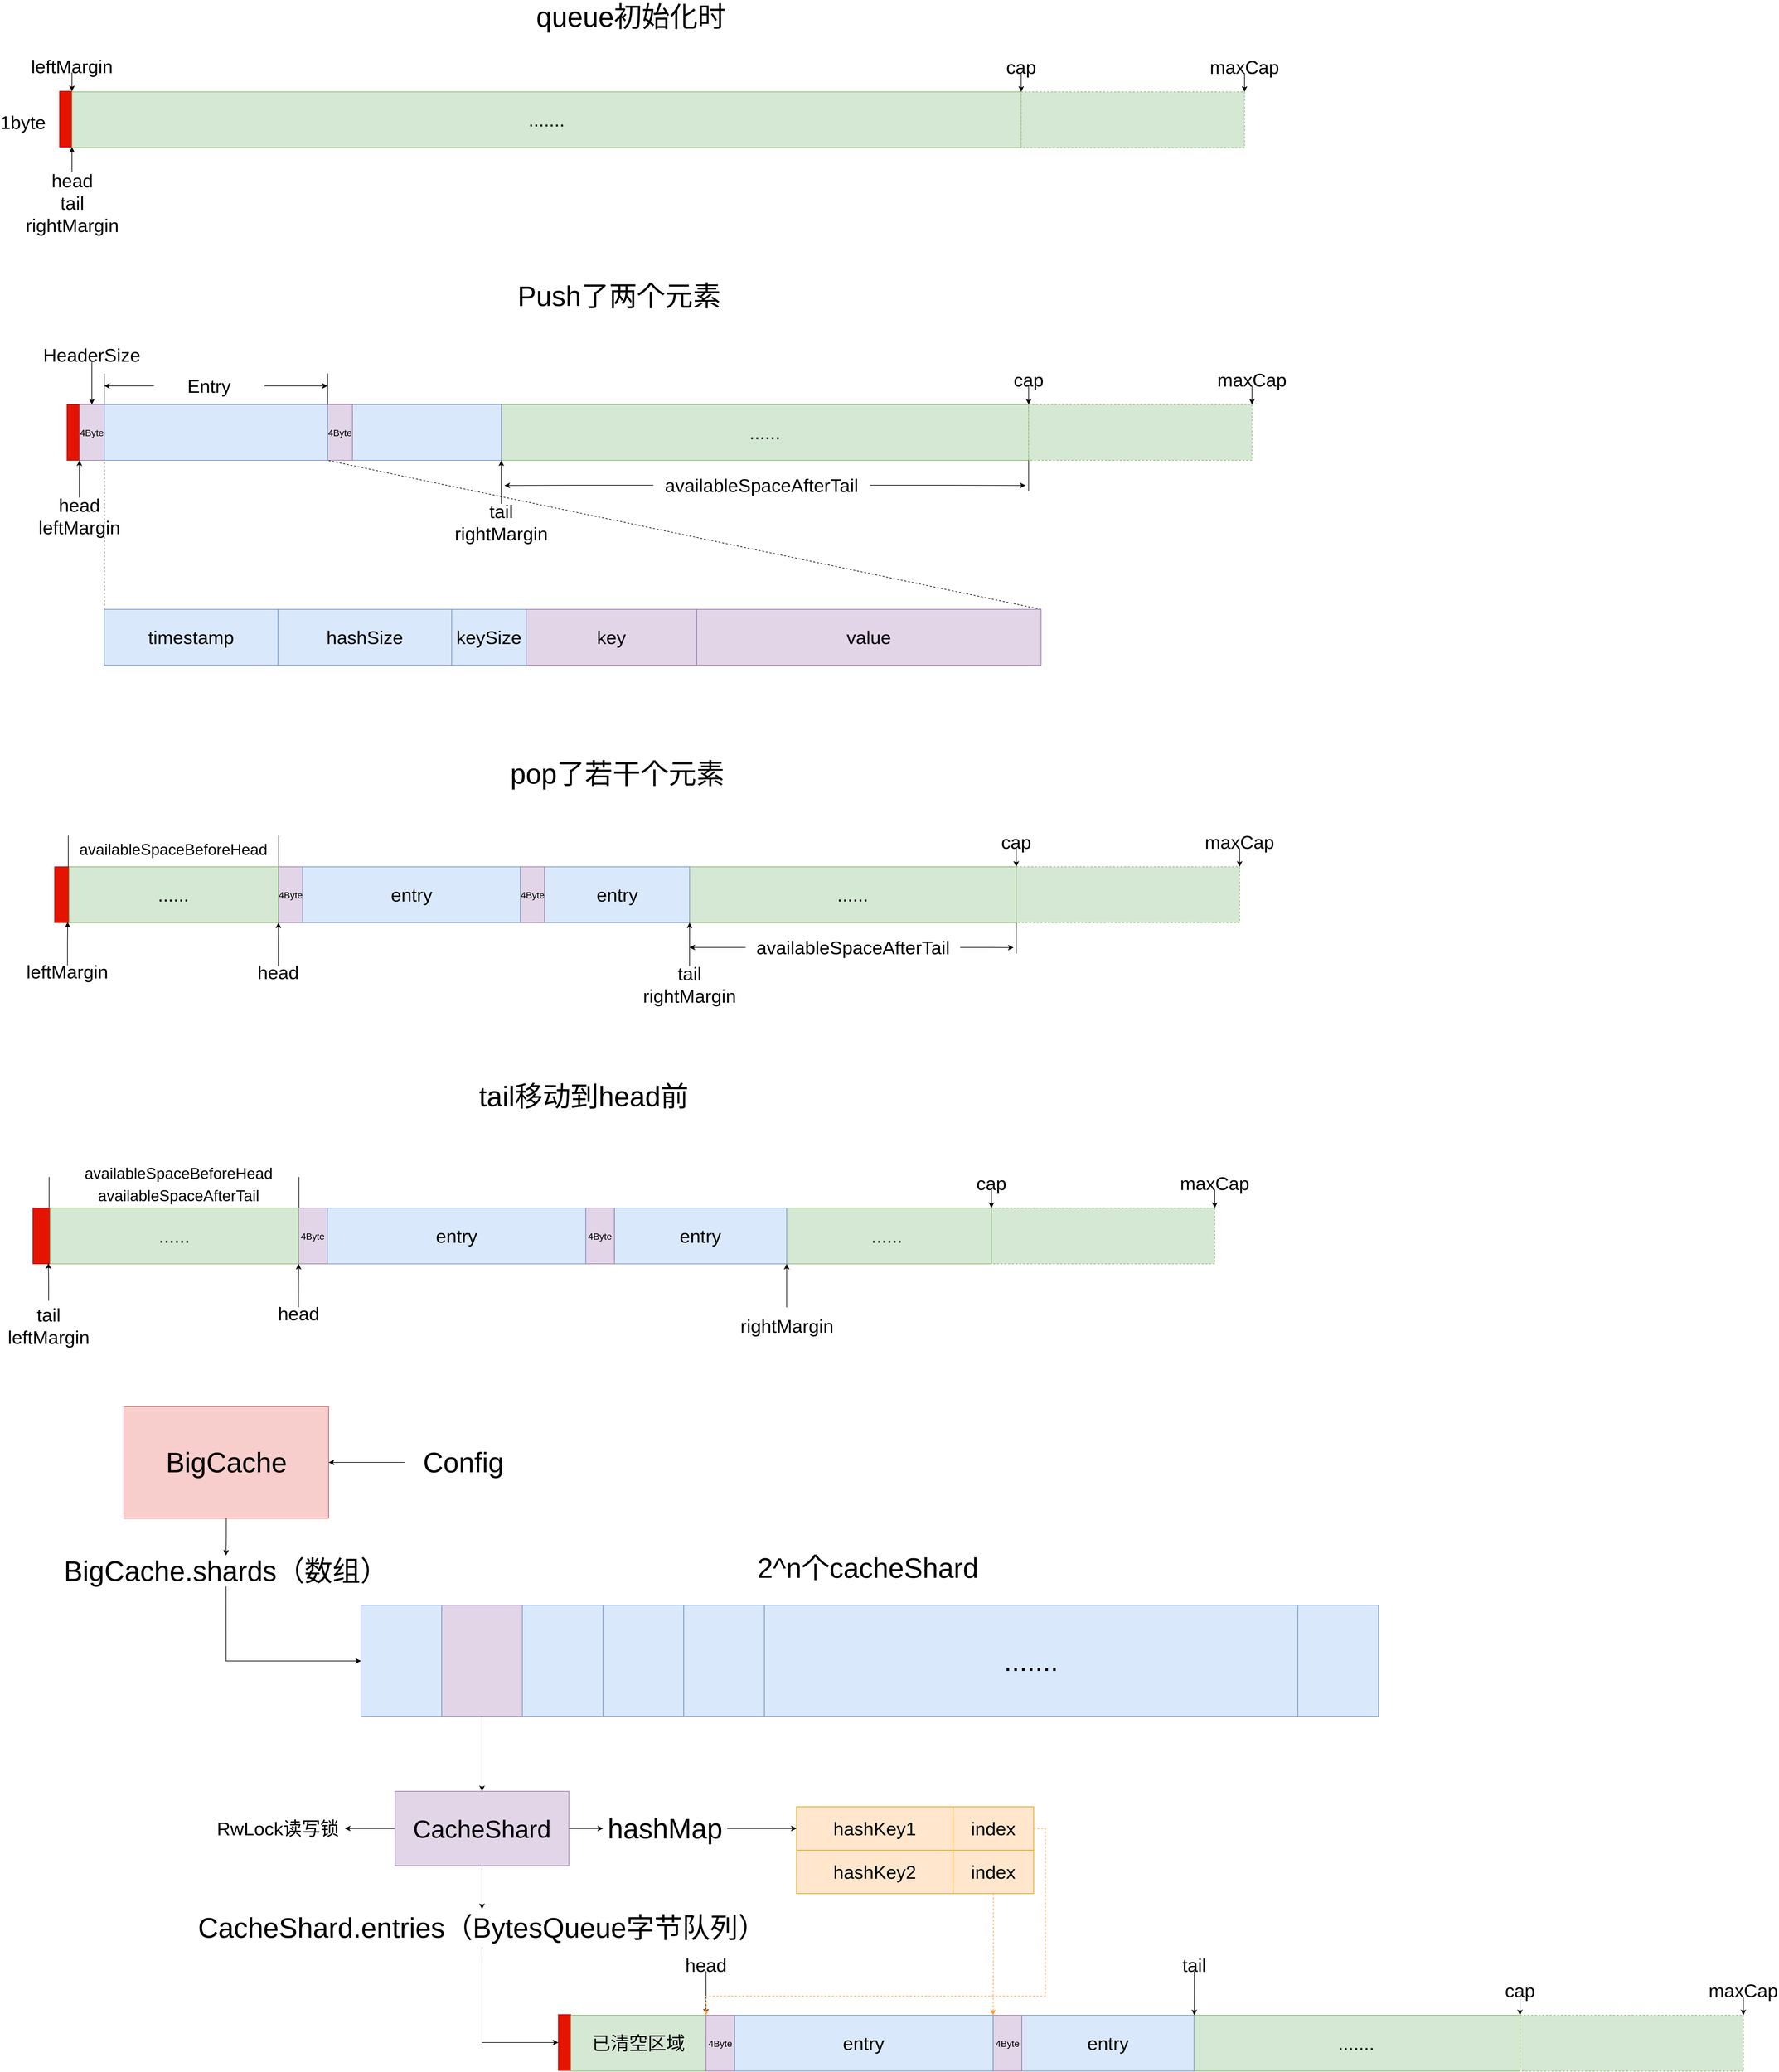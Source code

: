 <mxfile version="13.8.0" type="github">
  <diagram id="quahke69b41GjBQrwAtP" name="Page-1">
    <mxGraphModel dx="3530" dy="1846" grid="1" gridSize="10" guides="1" tooltips="1" connect="1" arrows="1" fold="1" page="1" pageScale="1" pageWidth="827" pageHeight="1169" math="0" shadow="0">
      <root>
        <mxCell id="0" />
        <mxCell id="1" parent="0" />
        <mxCell id="AzaPjYQSyTYs8AsfRoAB-20" value="" style="rounded=0;whiteSpace=wrap;html=1;fillColor=#e51400;strokeColor=#B20000;fontColor=#ffffff;" vertex="1" parent="1">
          <mxGeometry x="74" y="170" width="20" height="90" as="geometry" />
        </mxCell>
        <mxCell id="AzaPjYQSyTYs8AsfRoAB-23" value="......." style="rounded=0;whiteSpace=wrap;html=1;fillColor=#d5e8d4;strokeColor=#82b366;fontSize=30;" vertex="1" parent="1">
          <mxGeometry x="94" y="171" width="1530" height="90" as="geometry" />
        </mxCell>
        <mxCell id="AzaPjYQSyTYs8AsfRoAB-24" value="" style="rounded=0;whiteSpace=wrap;html=1;fillColor=#d5e8d4;strokeColor=#82b366;dashed=1;" vertex="1" parent="1">
          <mxGeometry x="1624" y="171" width="360" height="90" as="geometry" />
        </mxCell>
        <mxCell id="AzaPjYQSyTYs8AsfRoAB-27" style="edgeStyle=orthogonalEdgeStyle;rounded=0;orthogonalLoop=1;jettySize=auto;html=1;exitX=0.5;exitY=1;exitDx=0;exitDy=0;entryX=1;entryY=0;entryDx=0;entryDy=0;fontSize=20;" edge="1" parent="1" source="AzaPjYQSyTYs8AsfRoAB-26" target="AzaPjYQSyTYs8AsfRoAB-23">
          <mxGeometry relative="1" as="geometry" />
        </mxCell>
        <mxCell id="AzaPjYQSyTYs8AsfRoAB-26" value="cap" style="text;html=1;strokeColor=none;fillColor=none;align=center;verticalAlign=middle;whiteSpace=wrap;rounded=0;dashed=1;fontSize=30;" vertex="1" parent="1">
          <mxGeometry x="1604" y="121" width="40" height="20" as="geometry" />
        </mxCell>
        <mxCell id="AzaPjYQSyTYs8AsfRoAB-29" style="edgeStyle=orthogonalEdgeStyle;rounded=0;orthogonalLoop=1;jettySize=auto;html=1;exitX=0.5;exitY=0;exitDx=0;exitDy=0;entryX=1;entryY=1;entryDx=0;entryDy=0;fontSize=20;" edge="1" parent="1" source="AzaPjYQSyTYs8AsfRoAB-28" target="AzaPjYQSyTYs8AsfRoAB-20">
          <mxGeometry relative="1" as="geometry" />
        </mxCell>
        <mxCell id="AzaPjYQSyTYs8AsfRoAB-28" value="head&lt;br&gt;tail&lt;br&gt;rightMargin" style="text;html=1;strokeColor=none;fillColor=none;align=center;verticalAlign=middle;whiteSpace=wrap;rounded=0;dashed=1;fontSize=30;" vertex="1" parent="1">
          <mxGeometry x="15.75" y="300" width="156.5" height="100" as="geometry" />
        </mxCell>
        <mxCell id="AzaPjYQSyTYs8AsfRoAB-31" style="edgeStyle=orthogonalEdgeStyle;rounded=0;orthogonalLoop=1;jettySize=auto;html=1;exitX=0.5;exitY=1;exitDx=0;exitDy=0;entryX=1;entryY=0;entryDx=0;entryDy=0;fontSize=20;" edge="1" parent="1" source="AzaPjYQSyTYs8AsfRoAB-30" target="AzaPjYQSyTYs8AsfRoAB-24">
          <mxGeometry relative="1" as="geometry" />
        </mxCell>
        <mxCell id="AzaPjYQSyTYs8AsfRoAB-30" value="maxCap" style="text;html=1;strokeColor=none;fillColor=none;align=center;verticalAlign=middle;whiteSpace=wrap;rounded=0;dashed=1;fontSize=30;" vertex="1" parent="1">
          <mxGeometry x="1964" y="121" width="40" height="20" as="geometry" />
        </mxCell>
        <mxCell id="AzaPjYQSyTYs8AsfRoAB-32" value="1byte" style="text;html=1;strokeColor=none;fillColor=none;align=center;verticalAlign=middle;whiteSpace=wrap;rounded=0;dashed=1;fontSize=30;" vertex="1" parent="1">
          <mxGeometry x="-20" y="210" width="70" height="20" as="geometry" />
        </mxCell>
        <mxCell id="AzaPjYQSyTYs8AsfRoAB-33" value="" style="rounded=0;whiteSpace=wrap;html=1;fillColor=#e51400;strokeColor=#B20000;fontColor=#ffffff;" vertex="1" parent="1">
          <mxGeometry x="86.06" y="675" width="20" height="90" as="geometry" />
        </mxCell>
        <mxCell id="AzaPjYQSyTYs8AsfRoAB-34" value="......" style="rounded=0;whiteSpace=wrap;html=1;fillColor=#d5e8d4;strokeColor=#82b366;fontSize=30;" vertex="1" parent="1">
          <mxGeometry x="786.06" y="675" width="850" height="90" as="geometry" />
        </mxCell>
        <mxCell id="AzaPjYQSyTYs8AsfRoAB-35" value="" style="rounded=0;whiteSpace=wrap;html=1;fillColor=#d5e8d4;strokeColor=#82b366;dashed=1;" vertex="1" parent="1">
          <mxGeometry x="1636.06" y="675" width="360" height="90" as="geometry" />
        </mxCell>
        <mxCell id="AzaPjYQSyTYs8AsfRoAB-36" style="edgeStyle=orthogonalEdgeStyle;rounded=0;orthogonalLoop=1;jettySize=auto;html=1;exitX=0.5;exitY=1;exitDx=0;exitDy=0;entryX=1;entryY=0;entryDx=0;entryDy=0;fontSize=20;" edge="1" parent="1" source="AzaPjYQSyTYs8AsfRoAB-37" target="AzaPjYQSyTYs8AsfRoAB-34">
          <mxGeometry relative="1" as="geometry" />
        </mxCell>
        <mxCell id="AzaPjYQSyTYs8AsfRoAB-37" value="cap" style="text;html=1;strokeColor=none;fillColor=none;align=center;verticalAlign=middle;whiteSpace=wrap;rounded=0;dashed=1;fontSize=30;" vertex="1" parent="1">
          <mxGeometry x="1616.06" y="625" width="40" height="20" as="geometry" />
        </mxCell>
        <mxCell id="AzaPjYQSyTYs8AsfRoAB-40" style="edgeStyle=orthogonalEdgeStyle;rounded=0;orthogonalLoop=1;jettySize=auto;html=1;exitX=0.5;exitY=1;exitDx=0;exitDy=0;entryX=1;entryY=0;entryDx=0;entryDy=0;fontSize=20;" edge="1" parent="1" source="AzaPjYQSyTYs8AsfRoAB-41" target="AzaPjYQSyTYs8AsfRoAB-35">
          <mxGeometry relative="1" as="geometry" />
        </mxCell>
        <mxCell id="AzaPjYQSyTYs8AsfRoAB-41" value="maxCap" style="text;html=1;strokeColor=none;fillColor=none;align=center;verticalAlign=middle;whiteSpace=wrap;rounded=0;dashed=1;fontSize=30;" vertex="1" parent="1">
          <mxGeometry x="1976.06" y="625" width="40" height="20" as="geometry" />
        </mxCell>
        <mxCell id="AzaPjYQSyTYs8AsfRoAB-43" value="4Byte" style="rounded=0;whiteSpace=wrap;html=1;fillColor=#e1d5e7;strokeColor=#9673a6;fontSize=15;" vertex="1" parent="1">
          <mxGeometry x="106.06" y="675" width="40" height="90" as="geometry" />
        </mxCell>
        <mxCell id="AzaPjYQSyTYs8AsfRoAB-58" style="edgeStyle=orthogonalEdgeStyle;rounded=0;orthogonalLoop=1;jettySize=auto;html=1;exitX=0.5;exitY=1;exitDx=0;exitDy=0;fontSize=30;" edge="1" parent="1" source="AzaPjYQSyTYs8AsfRoAB-56" target="AzaPjYQSyTYs8AsfRoAB-43">
          <mxGeometry relative="1" as="geometry" />
        </mxCell>
        <mxCell id="AzaPjYQSyTYs8AsfRoAB-56" value="HeaderSize" style="text;html=1;strokeColor=none;fillColor=none;align=center;verticalAlign=middle;whiteSpace=wrap;rounded=0;dashed=1;fontSize=30;" vertex="1" parent="1">
          <mxGeometry x="31.06" y="585" width="190" height="20" as="geometry" />
        </mxCell>
        <mxCell id="AzaPjYQSyTYs8AsfRoAB-59" value="" style="rounded=0;whiteSpace=wrap;html=1;fillColor=#dae8fc;strokeColor=#6c8ebf;fontSize=30;" vertex="1" parent="1">
          <mxGeometry x="546.06" y="675" width="240" height="90" as="geometry" />
        </mxCell>
        <mxCell id="AzaPjYQSyTYs8AsfRoAB-60" value="4Byte" style="rounded=0;whiteSpace=wrap;html=1;fillColor=#e1d5e7;strokeColor=#9673a6;fontSize=15;" vertex="1" parent="1">
          <mxGeometry x="506.06" y="675" width="40" height="90" as="geometry" />
        </mxCell>
        <mxCell id="AzaPjYQSyTYs8AsfRoAB-68" value="" style="group" vertex="1" connectable="0" parent="1">
          <mxGeometry x="146.06" y="625" width="360" height="140" as="geometry" />
        </mxCell>
        <mxCell id="AzaPjYQSyTYs8AsfRoAB-2" value="" style="rounded=0;whiteSpace=wrap;html=1;fillColor=#dae8fc;strokeColor=#6c8ebf;fontSize=30;" vertex="1" parent="AzaPjYQSyTYs8AsfRoAB-68">
          <mxGeometry y="50" width="360" height="90" as="geometry" />
        </mxCell>
        <mxCell id="AzaPjYQSyTYs8AsfRoAB-54" style="edgeStyle=orthogonalEdgeStyle;rounded=0;orthogonalLoop=1;jettySize=auto;html=1;exitX=0;exitY=0.5;exitDx=0;exitDy=0;fontSize=30;" edge="1" parent="AzaPjYQSyTYs8AsfRoAB-68" source="AzaPjYQSyTYs8AsfRoAB-51">
          <mxGeometry relative="1" as="geometry">
            <mxPoint y="20" as="targetPoint" />
          </mxGeometry>
        </mxCell>
        <mxCell id="AzaPjYQSyTYs8AsfRoAB-55" style="edgeStyle=orthogonalEdgeStyle;rounded=0;orthogonalLoop=1;jettySize=auto;html=1;exitX=1;exitY=0.5;exitDx=0;exitDy=0;fontSize=30;" edge="1" parent="AzaPjYQSyTYs8AsfRoAB-68" source="AzaPjYQSyTYs8AsfRoAB-51">
          <mxGeometry relative="1" as="geometry">
            <mxPoint x="360" y="20" as="targetPoint" />
          </mxGeometry>
        </mxCell>
        <mxCell id="AzaPjYQSyTYs8AsfRoAB-51" value="Entry" style="text;html=1;strokeColor=none;fillColor=none;align=center;verticalAlign=middle;whiteSpace=wrap;rounded=0;dashed=1;fontSize=30;" vertex="1" parent="AzaPjYQSyTYs8AsfRoAB-68">
          <mxGeometry x="80" y="10" width="178.24" height="20" as="geometry" />
        </mxCell>
        <mxCell id="AzaPjYQSyTYs8AsfRoAB-52" value="" style="endArrow=none;html=1;fontSize=30;exitX=1;exitY=0;exitDx=0;exitDy=0;" edge="1" parent="AzaPjYQSyTYs8AsfRoAB-68" source="AzaPjYQSyTYs8AsfRoAB-43">
          <mxGeometry width="50" height="50" relative="1" as="geometry">
            <mxPoint x="-10.588" y="50" as="sourcePoint" />
            <mxPoint as="targetPoint" />
          </mxGeometry>
        </mxCell>
        <mxCell id="AzaPjYQSyTYs8AsfRoAB-53" value="" style="endArrow=none;html=1;fontSize=30;exitX=1;exitY=0;exitDx=0;exitDy=0;" edge="1" parent="AzaPjYQSyTYs8AsfRoAB-68" source="AzaPjYQSyTYs8AsfRoAB-2">
          <mxGeometry width="50" height="50" relative="1" as="geometry">
            <mxPoint x="5.294" y="60" as="sourcePoint" />
            <mxPoint x="360" as="targetPoint" />
          </mxGeometry>
        </mxCell>
        <mxCell id="AzaPjYQSyTYs8AsfRoAB-70" style="edgeStyle=orthogonalEdgeStyle;rounded=0;orthogonalLoop=1;jettySize=auto;html=1;exitX=0.5;exitY=0;exitDx=0;exitDy=0;entryX=1;entryY=1;entryDx=0;entryDy=0;fontSize=30;" edge="1" parent="1" source="AzaPjYQSyTYs8AsfRoAB-69" target="AzaPjYQSyTYs8AsfRoAB-33">
          <mxGeometry relative="1" as="geometry" />
        </mxCell>
        <mxCell id="AzaPjYQSyTYs8AsfRoAB-69" value="head&lt;br&gt;leftMargin" style="text;html=1;strokeColor=none;fillColor=none;align=center;verticalAlign=middle;whiteSpace=wrap;rounded=0;dashed=1;fontSize=30;" vertex="1" parent="1">
          <mxGeometry x="57.06" y="825" width="97.5" height="60" as="geometry" />
        </mxCell>
        <mxCell id="AzaPjYQSyTYs8AsfRoAB-72" style="edgeStyle=orthogonalEdgeStyle;rounded=0;orthogonalLoop=1;jettySize=auto;html=1;exitX=0.5;exitY=0;exitDx=0;exitDy=0;entryX=1;entryY=1;entryDx=0;entryDy=0;fontSize=30;" edge="1" parent="1" source="AzaPjYQSyTYs8AsfRoAB-71" target="AzaPjYQSyTYs8AsfRoAB-59">
          <mxGeometry relative="1" as="geometry" />
        </mxCell>
        <mxCell id="AzaPjYQSyTYs8AsfRoAB-71" value="tail&lt;br&gt;rightMargin" style="text;html=1;strokeColor=none;fillColor=none;align=center;verticalAlign=middle;whiteSpace=wrap;rounded=0;dashed=1;fontSize=30;" vertex="1" parent="1">
          <mxGeometry x="694.06" y="835" width="184" height="60" as="geometry" />
        </mxCell>
        <mxCell id="AzaPjYQSyTYs8AsfRoAB-75" style="edgeStyle=orthogonalEdgeStyle;rounded=0;orthogonalLoop=1;jettySize=auto;html=1;exitX=0.5;exitY=1;exitDx=0;exitDy=0;entryX=1;entryY=0;entryDx=0;entryDy=0;fontSize=20;" edge="1" parent="1" source="AzaPjYQSyTYs8AsfRoAB-76">
          <mxGeometry relative="1" as="geometry">
            <mxPoint x="94" y="170.0" as="targetPoint" />
          </mxGeometry>
        </mxCell>
        <mxCell id="AzaPjYQSyTYs8AsfRoAB-76" value="leftMargin" style="text;html=1;strokeColor=none;fillColor=none;align=center;verticalAlign=middle;whiteSpace=wrap;rounded=0;dashed=1;fontSize=30;" vertex="1" parent="1">
          <mxGeometry x="74" y="120" width="40" height="20" as="geometry" />
        </mxCell>
        <mxCell id="AzaPjYQSyTYs8AsfRoAB-77" value="" style="endArrow=none;dashed=1;html=1;fontSize=30;entryX=0;entryY=1;entryDx=0;entryDy=0;exitX=0;exitY=0;exitDx=0;exitDy=0;" edge="1" parent="1" source="AzaPjYQSyTYs8AsfRoAB-45" target="AzaPjYQSyTYs8AsfRoAB-2">
          <mxGeometry width="50" height="50" relative="1" as="geometry">
            <mxPoint x="-178.94" y="1085" as="sourcePoint" />
            <mxPoint x="-128.94" y="1035" as="targetPoint" />
          </mxGeometry>
        </mxCell>
        <mxCell id="AzaPjYQSyTYs8AsfRoAB-78" value="" style="endArrow=none;dashed=1;html=1;fontSize=30;entryX=1;entryY=1;entryDx=0;entryDy=0;exitX=1;exitY=0;exitDx=0;exitDy=0;" edge="1" parent="1" source="AzaPjYQSyTYs8AsfRoAB-48" target="AzaPjYQSyTYs8AsfRoAB-2">
          <mxGeometry width="50" height="50" relative="1" as="geometry">
            <mxPoint x="-278.94" y="1045" as="sourcePoint" />
            <mxPoint x="-228.94" y="995" as="targetPoint" />
          </mxGeometry>
        </mxCell>
        <mxCell id="AzaPjYQSyTYs8AsfRoAB-79" value="" style="group" vertex="1" connectable="0" parent="1">
          <mxGeometry x="146.06" y="1005" width="1305" height="90" as="geometry" />
        </mxCell>
        <mxCell id="AzaPjYQSyTYs8AsfRoAB-47" value="key" style="rounded=0;whiteSpace=wrap;html=1;fillColor=#e1d5e7;strokeColor=#9673a6;fontSize=30;" vertex="1" parent="AzaPjYQSyTYs8AsfRoAB-79">
          <mxGeometry x="680" width="275" height="90" as="geometry" />
        </mxCell>
        <mxCell id="AzaPjYQSyTYs8AsfRoAB-48" value="&lt;font style=&quot;font-size: 30px&quot;&gt;value&lt;/font&gt;" style="rounded=0;whiteSpace=wrap;html=1;fillColor=#e1d5e7;strokeColor=#9673a6;fontSize=30;" vertex="1" parent="AzaPjYQSyTYs8AsfRoAB-79">
          <mxGeometry x="955" width="555" height="90" as="geometry" />
        </mxCell>
        <mxCell id="AzaPjYQSyTYs8AsfRoAB-81" value="" style="group" vertex="1" connectable="0" parent="AzaPjYQSyTYs8AsfRoAB-79">
          <mxGeometry width="680" height="90" as="geometry" />
        </mxCell>
        <mxCell id="AzaPjYQSyTYs8AsfRoAB-80" value="" style="group;fontSize=30;" vertex="1" connectable="0" parent="AzaPjYQSyTYs8AsfRoAB-81">
          <mxGeometry width="680" height="90" as="geometry" />
        </mxCell>
        <mxCell id="AzaPjYQSyTYs8AsfRoAB-45" value="timestamp" style="rounded=0;whiteSpace=wrap;html=1;fillColor=#dae8fc;strokeColor=#6c8ebf;fontSize=30;" vertex="1" parent="AzaPjYQSyTYs8AsfRoAB-80">
          <mxGeometry width="280" height="90" as="geometry" />
        </mxCell>
        <mxCell id="AzaPjYQSyTYs8AsfRoAB-46" value="keySize" style="rounded=0;whiteSpace=wrap;html=1;fillColor=#dae8fc;strokeColor=#6c8ebf;fontSize=30;" vertex="1" parent="AzaPjYQSyTYs8AsfRoAB-80">
          <mxGeometry x="560" width="120" height="90" as="geometry" />
        </mxCell>
        <mxCell id="AzaPjYQSyTYs8AsfRoAB-49" value="hashSize" style="rounded=0;whiteSpace=wrap;html=1;fillColor=#dae8fc;strokeColor=#6c8ebf;fontSize=30;" vertex="1" parent="AzaPjYQSyTYs8AsfRoAB-80">
          <mxGeometry x="280" width="280" height="90" as="geometry" />
        </mxCell>
        <mxCell id="AzaPjYQSyTYs8AsfRoAB-91" style="edgeStyle=orthogonalEdgeStyle;rounded=0;orthogonalLoop=1;jettySize=auto;html=1;exitX=0;exitY=0.5;exitDx=0;exitDy=0;fontSize=30;" edge="1" parent="1" source="AzaPjYQSyTYs8AsfRoAB-88">
          <mxGeometry relative="1" as="geometry">
            <mxPoint x="791.06" y="805.333" as="targetPoint" />
          </mxGeometry>
        </mxCell>
        <mxCell id="AzaPjYQSyTYs8AsfRoAB-92" style="edgeStyle=orthogonalEdgeStyle;rounded=0;orthogonalLoop=1;jettySize=auto;html=1;exitX=1;exitY=0.5;exitDx=0;exitDy=0;fontSize=30;" edge="1" parent="1" source="AzaPjYQSyTYs8AsfRoAB-88">
          <mxGeometry relative="1" as="geometry">
            <mxPoint x="1631.06" y="805.333" as="targetPoint" />
          </mxGeometry>
        </mxCell>
        <mxCell id="AzaPjYQSyTYs8AsfRoAB-88" value="availableSpaceAfterTail" style="text;html=1;strokeColor=none;fillColor=none;align=center;verticalAlign=middle;whiteSpace=wrap;rounded=0;dashed=1;fontSize=30;" vertex="1" parent="1">
          <mxGeometry x="1031.06" y="795" width="349.12" height="20" as="geometry" />
        </mxCell>
        <mxCell id="AzaPjYQSyTYs8AsfRoAB-89" value="" style="endArrow=none;html=1;fontSize=30;exitX=1;exitY=0;exitDx=0;exitDy=0;" edge="1" parent="1">
          <mxGeometry width="50" height="50" relative="1" as="geometry">
            <mxPoint x="786.06" y="820" as="sourcePoint" />
            <mxPoint x="786.06" y="770" as="targetPoint" />
          </mxGeometry>
        </mxCell>
        <mxCell id="AzaPjYQSyTYs8AsfRoAB-90" value="" style="endArrow=none;html=1;fontSize=30;exitX=1;exitY=0;exitDx=0;exitDy=0;" edge="1" parent="1">
          <mxGeometry width="50" height="50" relative="1" as="geometry">
            <mxPoint x="1636.06" y="815" as="sourcePoint" />
            <mxPoint x="1636.06" y="765" as="targetPoint" />
          </mxGeometry>
        </mxCell>
        <mxCell id="AzaPjYQSyTYs8AsfRoAB-93" value="" style="rounded=0;whiteSpace=wrap;html=1;fillColor=#e51400;strokeColor=#B20000;fontColor=#ffffff;" vertex="1" parent="1">
          <mxGeometry x="66.06" y="1420" width="23.25" height="90" as="geometry" />
        </mxCell>
        <mxCell id="AzaPjYQSyTYs8AsfRoAB-95" value="" style="rounded=0;whiteSpace=wrap;html=1;fillColor=#d5e8d4;strokeColor=#82b366;dashed=1;" vertex="1" parent="1">
          <mxGeometry x="1616.06" y="1420" width="360" height="90" as="geometry" />
        </mxCell>
        <mxCell id="AzaPjYQSyTYs8AsfRoAB-97" value="cap" style="text;html=1;strokeColor=none;fillColor=none;align=center;verticalAlign=middle;whiteSpace=wrap;rounded=0;dashed=1;fontSize=30;" vertex="1" parent="1">
          <mxGeometry x="1596.06" y="1370" width="40" height="20" as="geometry" />
        </mxCell>
        <mxCell id="AzaPjYQSyTYs8AsfRoAB-98" style="edgeStyle=orthogonalEdgeStyle;rounded=0;orthogonalLoop=1;jettySize=auto;html=1;exitX=0.5;exitY=1;exitDx=0;exitDy=0;entryX=1;entryY=0;entryDx=0;entryDy=0;fontSize=20;" edge="1" parent="1" source="AzaPjYQSyTYs8AsfRoAB-99" target="AzaPjYQSyTYs8AsfRoAB-95">
          <mxGeometry relative="1" as="geometry" />
        </mxCell>
        <mxCell id="AzaPjYQSyTYs8AsfRoAB-99" value="maxCap" style="text;html=1;strokeColor=none;fillColor=none;align=center;verticalAlign=middle;whiteSpace=wrap;rounded=0;dashed=1;fontSize=30;" vertex="1" parent="1">
          <mxGeometry x="1956.06" y="1370" width="40" height="20" as="geometry" />
        </mxCell>
        <mxCell id="AzaPjYQSyTYs8AsfRoAB-126" value="&lt;font style=&quot;font-size: 25px&quot;&gt;availableSpaceBeforeHead&lt;/font&gt;" style="text;html=1;strokeColor=none;fillColor=none;align=center;verticalAlign=middle;whiteSpace=wrap;rounded=0;dashed=1;fontSize=30;" vertex="1" parent="1">
          <mxGeometry x="83.4" y="1380" width="349.12" height="20" as="geometry" />
        </mxCell>
        <mxCell id="AzaPjYQSyTYs8AsfRoAB-127" value="" style="endArrow=none;html=1;fontSize=30;exitX=1;exitY=0;exitDx=0;exitDy=0;" edge="1" parent="1">
          <mxGeometry width="50" height="50" relative="1" as="geometry">
            <mxPoint x="88.06" y="1420" as="sourcePoint" />
            <mxPoint x="88.06" y="1370" as="targetPoint" />
          </mxGeometry>
        </mxCell>
        <mxCell id="AzaPjYQSyTYs8AsfRoAB-128" value="" style="endArrow=none;html=1;fontSize=30;exitX=1;exitY=0;exitDx=0;exitDy=0;" edge="1" parent="1">
          <mxGeometry width="50" height="50" relative="1" as="geometry">
            <mxPoint x="427.25" y="1420" as="sourcePoint" />
            <mxPoint x="427.25" y="1370" as="targetPoint" />
          </mxGeometry>
        </mxCell>
        <mxCell id="AzaPjYQSyTYs8AsfRoAB-94" value="......" style="rounded=0;whiteSpace=wrap;html=1;fillColor=#d5e8d4;strokeColor=#82b366;fontSize=30;" vertex="1" parent="1">
          <mxGeometry x="1089.303" y="1420" width="526.757" height="90" as="geometry" />
        </mxCell>
        <mxCell id="AzaPjYQSyTYs8AsfRoAB-96" style="edgeStyle=orthogonalEdgeStyle;rounded=0;orthogonalLoop=1;jettySize=auto;html=1;exitX=0.5;exitY=1;exitDx=0;exitDy=0;entryX=1;entryY=0;entryDx=0;entryDy=0;fontSize=20;" edge="1" parent="1" source="AzaPjYQSyTYs8AsfRoAB-97" target="AzaPjYQSyTYs8AsfRoAB-94">
          <mxGeometry x="309.31" y="1420" as="geometry" />
        </mxCell>
        <mxCell id="AzaPjYQSyTYs8AsfRoAB-115" value="tail&lt;br&gt;rightMargin" style="text;html=1;strokeColor=none;fillColor=none;align=center;verticalAlign=middle;whiteSpace=wrap;rounded=0;dashed=1;fontSize=30;" vertex="1" parent="1">
          <mxGeometry x="1010.941" y="1580" width="157.152" height="60" as="geometry" />
        </mxCell>
        <mxCell id="AzaPjYQSyTYs8AsfRoAB-116" style="edgeStyle=orthogonalEdgeStyle;rounded=0;orthogonalLoop=1;jettySize=auto;html=1;exitX=0;exitY=0.5;exitDx=0;exitDy=0;fontSize=30;" edge="1" parent="1" source="AzaPjYQSyTYs8AsfRoAB-118">
          <mxGeometry x="309.31" y="1420" as="geometry">
            <mxPoint x="1089.303" y="1550" as="targetPoint" />
          </mxGeometry>
        </mxCell>
        <mxCell id="AzaPjYQSyTYs8AsfRoAB-117" style="edgeStyle=orthogonalEdgeStyle;rounded=0;orthogonalLoop=1;jettySize=auto;html=1;exitX=1;exitY=0.5;exitDx=0;exitDy=0;fontSize=30;" edge="1" parent="1" source="AzaPjYQSyTYs8AsfRoAB-118">
          <mxGeometry x="309.31" y="1420" as="geometry">
            <mxPoint x="1611.79" y="1550.333" as="targetPoint" />
          </mxGeometry>
        </mxCell>
        <mxCell id="AzaPjYQSyTYs8AsfRoAB-118" value="availableSpaceAfterTail" style="text;html=1;strokeColor=none;fillColor=none;align=center;verticalAlign=middle;whiteSpace=wrap;rounded=0;dashed=1;fontSize=30;" vertex="1" parent="1">
          <mxGeometry x="1179.83" y="1540" width="345.71" height="20" as="geometry" />
        </mxCell>
        <mxCell id="AzaPjYQSyTYs8AsfRoAB-120" value="" style="endArrow=none;html=1;fontSize=30;exitX=1;exitY=0;exitDx=0;exitDy=0;" edge="1" parent="1">
          <mxGeometry x="309.31" y="1420" width="50" height="50" as="geometry">
            <mxPoint x="1616.06" y="1560" as="sourcePoint" />
            <mxPoint x="1616.06" y="1510" as="targetPoint" />
          </mxGeometry>
        </mxCell>
        <mxCell id="AzaPjYQSyTYs8AsfRoAB-100" value="4Byte" style="rounded=0;whiteSpace=wrap;html=1;fillColor=#e1d5e7;strokeColor=#9673a6;fontSize=15;" vertex="1" parent="1">
          <mxGeometry x="426.857" y="1420" width="38.98" height="90" as="geometry" />
        </mxCell>
        <mxCell id="AzaPjYQSyTYs8AsfRoAB-103" value="entry" style="rounded=0;whiteSpace=wrap;html=1;fillColor=#dae8fc;strokeColor=#6c8ebf;fontSize=30;" vertex="1" parent="1">
          <mxGeometry x="855.639" y="1420" width="233.881" height="90" as="geometry" />
        </mxCell>
        <mxCell id="AzaPjYQSyTYs8AsfRoAB-104" value="4Byte" style="rounded=0;whiteSpace=wrap;html=1;fillColor=#e1d5e7;strokeColor=#9673a6;fontSize=15;" vertex="1" parent="1">
          <mxGeometry x="816.659" y="1420" width="38.98" height="90" as="geometry" />
        </mxCell>
        <mxCell id="AzaPjYQSyTYs8AsfRoAB-121" style="edgeStyle=orthogonalEdgeStyle;rounded=0;orthogonalLoop=1;jettySize=auto;html=1;exitX=0.5;exitY=0;exitDx=0;exitDy=0;entryX=0;entryY=1;entryDx=0;entryDy=0;fontSize=30;" edge="1" parent="1" source="AzaPjYQSyTYs8AsfRoAB-113" target="AzaPjYQSyTYs8AsfRoAB-100">
          <mxGeometry x="199.31" y="1420" as="geometry" />
        </mxCell>
        <mxCell id="AzaPjYQSyTYs8AsfRoAB-113" value="head" style="text;html=1;strokeColor=none;fillColor=none;align=center;verticalAlign=middle;whiteSpace=wrap;rounded=0;dashed=1;fontSize=30;" vertex="1" parent="1">
          <mxGeometry x="379.106" y="1580" width="95.014" height="20" as="geometry" />
        </mxCell>
        <mxCell id="AzaPjYQSyTYs8AsfRoAB-114" style="edgeStyle=orthogonalEdgeStyle;rounded=0;orthogonalLoop=1;jettySize=auto;html=1;exitX=0.5;exitY=0;exitDx=0;exitDy=0;entryX=1;entryY=1;entryDx=0;entryDy=0;fontSize=30;" edge="1" parent="1" source="AzaPjYQSyTYs8AsfRoAB-115" target="AzaPjYQSyTYs8AsfRoAB-103">
          <mxGeometry x="199.31" y="1420" as="geometry" />
        </mxCell>
        <mxCell id="AzaPjYQSyTYs8AsfRoAB-119" value="" style="endArrow=none;html=1;fontSize=30;exitX=1;exitY=0;exitDx=0;exitDy=0;" edge="1" parent="1">
          <mxGeometry x="199.31" y="1420" width="57.05" height="50" as="geometry">
            <mxPoint x="1089.52" y="1565" as="sourcePoint" />
            <mxPoint x="1089.52" y="1515" as="targetPoint" />
          </mxGeometry>
        </mxCell>
        <mxCell id="AzaPjYQSyTYs8AsfRoAB-106" value="entry" style="rounded=0;whiteSpace=wrap;html=1;fillColor=#dae8fc;strokeColor=#6c8ebf;fontSize=30;" vertex="1" parent="1">
          <mxGeometry x="465.837" y="1420" width="350.822" height="90" as="geometry" />
        </mxCell>
        <mxCell id="AzaPjYQSyTYs8AsfRoAB-122" value="......" style="rounded=0;whiteSpace=wrap;html=1;fillColor=#d5e8d4;strokeColor=#82b366;fontSize=30;" vertex="1" parent="1">
          <mxGeometry x="89.31" y="1420" width="337.3" height="90" as="geometry" />
        </mxCell>
        <mxCell id="AzaPjYQSyTYs8AsfRoAB-133" style="edgeStyle=orthogonalEdgeStyle;rounded=0;orthogonalLoop=1;jettySize=auto;html=1;exitX=0.5;exitY=0;exitDx=0;exitDy=0;entryX=0;entryY=1;entryDx=0;entryDy=0;fontSize=30;" edge="1" parent="1" source="AzaPjYQSyTYs8AsfRoAB-134">
          <mxGeometry x="-140.5" y="1419" as="geometry">
            <mxPoint x="87.047" y="1509.0" as="targetPoint" />
          </mxGeometry>
        </mxCell>
        <mxCell id="AzaPjYQSyTYs8AsfRoAB-134" value="leftMargin" style="text;html=1;strokeColor=none;fillColor=none;align=center;verticalAlign=middle;whiteSpace=wrap;rounded=0;dashed=1;fontSize=30;" vertex="1" parent="1">
          <mxGeometry x="39.296" y="1579" width="95.014" height="20" as="geometry" />
        </mxCell>
        <mxCell id="AzaPjYQSyTYs8AsfRoAB-136" value="" style="rounded=0;whiteSpace=wrap;html=1;fillColor=#d5e8d4;strokeColor=#82b366;dashed=1;" vertex="1" parent="1">
          <mxGeometry x="1576.05" y="1970" width="360" height="90" as="geometry" />
        </mxCell>
        <mxCell id="AzaPjYQSyTYs8AsfRoAB-137" value="cap" style="text;html=1;strokeColor=none;fillColor=none;align=center;verticalAlign=middle;whiteSpace=wrap;rounded=0;dashed=1;fontSize=30;" vertex="1" parent="1">
          <mxGeometry x="1556.05" y="1920" width="40" height="20" as="geometry" />
        </mxCell>
        <mxCell id="AzaPjYQSyTYs8AsfRoAB-138" style="edgeStyle=orthogonalEdgeStyle;rounded=0;orthogonalLoop=1;jettySize=auto;html=1;exitX=0.5;exitY=1;exitDx=0;exitDy=0;entryX=1;entryY=0;entryDx=0;entryDy=0;fontSize=20;" edge="1" parent="1" source="AzaPjYQSyTYs8AsfRoAB-139" target="AzaPjYQSyTYs8AsfRoAB-136">
          <mxGeometry relative="1" as="geometry" />
        </mxCell>
        <mxCell id="AzaPjYQSyTYs8AsfRoAB-139" value="maxCap" style="text;html=1;strokeColor=none;fillColor=none;align=center;verticalAlign=middle;whiteSpace=wrap;rounded=0;dashed=1;fontSize=30;" vertex="1" parent="1">
          <mxGeometry x="1916.05" y="1920" width="40" height="20" as="geometry" />
        </mxCell>
        <mxCell id="AzaPjYQSyTYs8AsfRoAB-143" value="......" style="rounded=0;whiteSpace=wrap;html=1;fillColor=#d5e8d4;strokeColor=#82b366;fontSize=30;" vertex="1" parent="1">
          <mxGeometry x="1239.29" y="1970" width="336.76" height="90" as="geometry" />
        </mxCell>
        <mxCell id="AzaPjYQSyTYs8AsfRoAB-144" style="edgeStyle=orthogonalEdgeStyle;rounded=0;orthogonalLoop=1;jettySize=auto;html=1;exitX=0.5;exitY=1;exitDx=0;exitDy=0;entryX=1;entryY=0;entryDx=0;entryDy=0;fontSize=20;" edge="1" parent="1" source="AzaPjYQSyTYs8AsfRoAB-137" target="AzaPjYQSyTYs8AsfRoAB-143">
          <mxGeometry x="269.3" y="1970" as="geometry" />
        </mxCell>
        <mxCell id="AzaPjYQSyTYs8AsfRoAB-140" value="&lt;font style=&quot;font-size: 25px&quot;&gt;availableSpaceBeforeHead&lt;br&gt;&lt;span&gt;availableSpaceAfterTail&lt;/span&gt;&lt;br&gt;&lt;/font&gt;" style="text;html=1;strokeColor=none;fillColor=none;align=center;verticalAlign=middle;whiteSpace=wrap;rounded=0;dashed=1;fontSize=30;" vertex="1" parent="1">
          <mxGeometry x="58.66" y="1890" width="414.44" height="80" as="geometry" />
        </mxCell>
        <mxCell id="AzaPjYQSyTYs8AsfRoAB-135" value="" style="rounded=0;whiteSpace=wrap;html=1;fillColor=#e51400;strokeColor=#B20000;fontColor=#ffffff;" vertex="1" parent="1">
          <mxGeometry x="31.062" y="1970" width="27.6" height="90" as="geometry" />
        </mxCell>
        <mxCell id="AzaPjYQSyTYs8AsfRoAB-141" value="" style="endArrow=none;html=1;fontSize=30;exitX=1;exitY=0;exitDx=0;exitDy=0;" edge="1" parent="1">
          <mxGeometry x="-0.71" y="1920" width="50" height="50" as="geometry">
            <mxPoint x="57.178" y="1970" as="sourcePoint" />
            <mxPoint x="57.178" y="1920" as="targetPoint" />
          </mxGeometry>
        </mxCell>
        <mxCell id="AzaPjYQSyTYs8AsfRoAB-142" value="" style="endArrow=none;html=1;fontSize=30;exitX=1;exitY=0;exitDx=0;exitDy=0;" edge="1" parent="1">
          <mxGeometry x="-0.71" y="1920" width="50" height="50" as="geometry">
            <mxPoint x="459.832" y="1970" as="sourcePoint" />
            <mxPoint x="459.832" y="1920" as="targetPoint" />
          </mxGeometry>
        </mxCell>
        <mxCell id="AzaPjYQSyTYs8AsfRoAB-145" value="rightMargin" style="text;html=1;strokeColor=none;fillColor=none;align=center;verticalAlign=middle;whiteSpace=wrap;rounded=0;dashed=1;fontSize=30;" vertex="1" parent="1">
          <mxGeometry x="1152.734" y="2130" width="186.556" height="60" as="geometry" />
        </mxCell>
        <mxCell id="AzaPjYQSyTYs8AsfRoAB-150" value="4Byte" style="rounded=0;whiteSpace=wrap;html=1;fillColor=#e1d5e7;strokeColor=#9673a6;fontSize=15;" vertex="1" parent="1">
          <mxGeometry x="459.365" y="1970" width="46.274" height="90" as="geometry" />
        </mxCell>
        <mxCell id="AzaPjYQSyTYs8AsfRoAB-151" value="entry" style="rounded=0;whiteSpace=wrap;html=1;fillColor=#dae8fc;strokeColor=#6c8ebf;fontSize=30;" vertex="1" parent="1">
          <mxGeometry x="968.375" y="1970" width="277.641" height="90" as="geometry" />
        </mxCell>
        <mxCell id="AzaPjYQSyTYs8AsfRoAB-152" value="4Byte" style="rounded=0;whiteSpace=wrap;html=1;fillColor=#e1d5e7;strokeColor=#9673a6;fontSize=15;" vertex="1" parent="1">
          <mxGeometry x="922.101" y="1970" width="46.274" height="90" as="geometry" />
        </mxCell>
        <mxCell id="AzaPjYQSyTYs8AsfRoAB-153" style="edgeStyle=orthogonalEdgeStyle;rounded=0;orthogonalLoop=1;jettySize=auto;html=1;exitX=0.5;exitY=0;exitDx=0;exitDy=0;entryX=0;entryY=1;entryDx=0;entryDy=0;fontSize=30;" edge="1" parent="1" source="AzaPjYQSyTYs8AsfRoAB-154" target="AzaPjYQSyTYs8AsfRoAB-150">
          <mxGeometry x="189.243" y="1970" as="geometry" />
        </mxCell>
        <mxCell id="AzaPjYQSyTYs8AsfRoAB-154" value="head" style="text;html=1;strokeColor=none;fillColor=none;align=center;verticalAlign=middle;whiteSpace=wrap;rounded=0;dashed=1;fontSize=30;" vertex="1" parent="1">
          <mxGeometry x="402.68" y="2130" width="112.792" height="20" as="geometry" />
        </mxCell>
        <mxCell id="AzaPjYQSyTYs8AsfRoAB-155" style="edgeStyle=orthogonalEdgeStyle;rounded=0;orthogonalLoop=1;jettySize=auto;html=1;exitX=0.5;exitY=0;exitDx=0;exitDy=0;entryX=1;entryY=1;entryDx=0;entryDy=0;fontSize=30;" edge="1" parent="1" source="AzaPjYQSyTYs8AsfRoAB-145" target="AzaPjYQSyTYs8AsfRoAB-151">
          <mxGeometry x="189.243" y="1970" as="geometry" />
        </mxCell>
        <mxCell id="AzaPjYQSyTYs8AsfRoAB-156" value="" style="endArrow=none;html=1;fontSize=30;exitX=1;exitY=0;exitDx=0;exitDy=0;" edge="1" parent="1">
          <mxGeometry x="189.243" y="1970" width="67.724" height="50" as="geometry">
            <mxPoint x="1246.016" y="2115" as="sourcePoint" />
            <mxPoint x="1246.016" y="2065" as="targetPoint" />
          </mxGeometry>
        </mxCell>
        <mxCell id="AzaPjYQSyTYs8AsfRoAB-157" value="entry" style="rounded=0;whiteSpace=wrap;html=1;fillColor=#dae8fc;strokeColor=#6c8ebf;fontSize=30;" vertex="1" parent="1">
          <mxGeometry x="505.639" y="1970" width="416.462" height="90" as="geometry" />
        </mxCell>
        <mxCell id="AzaPjYQSyTYs8AsfRoAB-158" value="......" style="rounded=0;whiteSpace=wrap;html=1;fillColor=#d5e8d4;strokeColor=#82b366;fontSize=30;" vertex="1" parent="1">
          <mxGeometry x="58.662" y="1970" width="400.411" height="90" as="geometry" />
        </mxCell>
        <mxCell id="AzaPjYQSyTYs8AsfRoAB-159" style="edgeStyle=orthogonalEdgeStyle;rounded=0;orthogonalLoop=1;jettySize=auto;html=1;exitX=0.5;exitY=0;exitDx=0;exitDy=0;entryX=0;entryY=1;entryDx=0;entryDy=0;fontSize=30;" edge="1" parent="1" source="AzaPjYQSyTYs8AsfRoAB-160">
          <mxGeometry x="-214.147" y="1969" as="geometry">
            <mxPoint x="55.975" y="2059.0" as="targetPoint" />
          </mxGeometry>
        </mxCell>
        <mxCell id="AzaPjYQSyTYs8AsfRoAB-160" value="tail&lt;br&gt;leftMargin" style="text;html=1;strokeColor=none;fillColor=none;align=center;verticalAlign=middle;whiteSpace=wrap;rounded=0;dashed=1;fontSize=30;" vertex="1" parent="1">
          <mxGeometry y="2119.5" width="112.79" height="81" as="geometry" />
        </mxCell>
        <mxCell id="AzaPjYQSyTYs8AsfRoAB-163" value="tail移动到head前" style="text;html=1;strokeColor=none;fillColor=none;align=center;verticalAlign=middle;whiteSpace=wrap;rounded=0;dashed=1;fontSize=45;" vertex="1" parent="1">
          <mxGeometry x="734.3" y="1780" width="370" height="20" as="geometry" />
        </mxCell>
        <mxCell id="AzaPjYQSyTYs8AsfRoAB-164" value="pop了若干个元素" style="text;html=1;strokeColor=none;fillColor=none;align=center;verticalAlign=middle;whiteSpace=wrap;rounded=0;dashed=1;fontSize=45;" vertex="1" parent="1">
          <mxGeometry x="787.58" y="1260" width="370" height="20" as="geometry" />
        </mxCell>
        <mxCell id="AzaPjYQSyTYs8AsfRoAB-166" value="Push了两个元素" style="text;html=1;strokeColor=none;fillColor=none;align=center;verticalAlign=middle;whiteSpace=wrap;rounded=0;dashed=1;fontSize=45;" vertex="1" parent="1">
          <mxGeometry x="790.53" y="490" width="370" height="20" as="geometry" />
        </mxCell>
        <mxCell id="AzaPjYQSyTYs8AsfRoAB-167" value="queue初始化时" style="text;html=1;strokeColor=none;fillColor=none;align=center;verticalAlign=middle;whiteSpace=wrap;rounded=0;dashed=1;fontSize=45;" vertex="1" parent="1">
          <mxGeometry x="810" y="40" width="370" height="20" as="geometry" />
        </mxCell>
        <mxCell id="AzaPjYQSyTYs8AsfRoAB-197" style="edgeStyle=orthogonalEdgeStyle;rounded=0;orthogonalLoop=1;jettySize=auto;html=1;exitX=0.5;exitY=1;exitDx=0;exitDy=0;entryX=0.5;entryY=0;entryDx=0;entryDy=0;fontSize=45;" edge="1" parent="1" source="AzaPjYQSyTYs8AsfRoAB-168" target="AzaPjYQSyTYs8AsfRoAB-194">
          <mxGeometry relative="1" as="geometry" />
        </mxCell>
        <mxCell id="AzaPjYQSyTYs8AsfRoAB-168" value="BigCache" style="rounded=0;whiteSpace=wrap;html=1;fontSize=45;fillColor=#f8cecc;strokeColor=#b85450;" vertex="1" parent="1">
          <mxGeometry x="177.68" y="2290" width="330.059" height="180" as="geometry" />
        </mxCell>
        <mxCell id="AzaPjYQSyTYs8AsfRoAB-178" style="edgeStyle=orthogonalEdgeStyle;rounded=0;orthogonalLoop=1;jettySize=auto;html=1;exitX=0.5;exitY=1;exitDx=0;exitDy=0;entryX=0.5;entryY=0;entryDx=0;entryDy=0;fontSize=45;" edge="1" parent="1" source="AzaPjYQSyTYs8AsfRoAB-169" target="AzaPjYQSyTYs8AsfRoAB-171">
          <mxGeometry relative="1" as="geometry" />
        </mxCell>
        <mxCell id="AzaPjYQSyTYs8AsfRoAB-169" value="" style="rounded=0;whiteSpace=wrap;html=1;fontSize=45;fillColor=#e1d5e7;strokeColor=#9673a6;" vertex="1" parent="1">
          <mxGeometry x="689.94" y="2610" width="130.06" height="180" as="geometry" />
        </mxCell>
        <mxCell id="AzaPjYQSyTYs8AsfRoAB-200" style="edgeStyle=orthogonalEdgeStyle;rounded=0;orthogonalLoop=1;jettySize=auto;html=1;exitX=0.5;exitY=1;exitDx=0;exitDy=0;entryX=0.5;entryY=0;entryDx=0;entryDy=0;fontSize=40;" edge="1" parent="1" source="AzaPjYQSyTYs8AsfRoAB-171" target="AzaPjYQSyTYs8AsfRoAB-199">
          <mxGeometry relative="1" as="geometry" />
        </mxCell>
        <mxCell id="AzaPjYQSyTYs8AsfRoAB-210" style="edgeStyle=orthogonalEdgeStyle;rounded=0;orthogonalLoop=1;jettySize=auto;html=1;exitX=0;exitY=0.5;exitDx=0;exitDy=0;fontSize=30;" edge="1" parent="1" source="AzaPjYQSyTYs8AsfRoAB-171" target="AzaPjYQSyTYs8AsfRoAB-203">
          <mxGeometry relative="1" as="geometry" />
        </mxCell>
        <mxCell id="AzaPjYQSyTYs8AsfRoAB-212" style="edgeStyle=orthogonalEdgeStyle;rounded=0;orthogonalLoop=1;jettySize=auto;html=1;exitX=1;exitY=0.5;exitDx=0;exitDy=0;fontSize=30;" edge="1" parent="1" source="AzaPjYQSyTYs8AsfRoAB-171" target="AzaPjYQSyTYs8AsfRoAB-211">
          <mxGeometry relative="1" as="geometry" />
        </mxCell>
        <mxCell id="AzaPjYQSyTYs8AsfRoAB-171" value="CacheShard" style="rounded=0;whiteSpace=wrap;html=1;fontSize=40;fillColor=#e1d5e7;strokeColor=#9673a6;" vertex="1" parent="1">
          <mxGeometry x="614.95" y="2910" width="280.04" height="120" as="geometry" />
        </mxCell>
        <mxCell id="AzaPjYQSyTYs8AsfRoAB-172" value="" style="rounded=0;whiteSpace=wrap;html=1;fontSize=45;fillColor=#dae8fc;strokeColor=#6c8ebf;" vertex="1" parent="1">
          <mxGeometry x="820" y="2610" width="130.06" height="180" as="geometry" />
        </mxCell>
        <mxCell id="AzaPjYQSyTYs8AsfRoAB-173" value="" style="rounded=0;whiteSpace=wrap;html=1;fontSize=45;fillColor=#dae8fc;strokeColor=#6c8ebf;" vertex="1" parent="1">
          <mxGeometry x="950.06" y="2610" width="130.06" height="180" as="geometry" />
        </mxCell>
        <mxCell id="AzaPjYQSyTYs8AsfRoAB-174" value="" style="rounded=0;whiteSpace=wrap;html=1;fontSize=45;fillColor=#dae8fc;strokeColor=#6c8ebf;" vertex="1" parent="1">
          <mxGeometry x="1080.12" y="2610" width="130.06" height="180" as="geometry" />
        </mxCell>
        <mxCell id="AzaPjYQSyTYs8AsfRoAB-175" value="......." style="rounded=0;whiteSpace=wrap;html=1;fontSize=45;fillColor=#dae8fc;strokeColor=#6c8ebf;" vertex="1" parent="1">
          <mxGeometry x="1210.18" y="2610" width="859.82" height="180" as="geometry" />
        </mxCell>
        <mxCell id="AzaPjYQSyTYs8AsfRoAB-176" value="" style="rounded=0;whiteSpace=wrap;html=1;fontSize=45;fillColor=#dae8fc;strokeColor=#6c8ebf;" vertex="1" parent="1">
          <mxGeometry x="2070" y="2610" width="130" height="180" as="geometry" />
        </mxCell>
        <mxCell id="AzaPjYQSyTYs8AsfRoAB-179" value="" style="rounded=0;whiteSpace=wrap;html=1;fillColor=#e51400;strokeColor=#B20000;fontColor=#ffffff;" vertex="1" parent="1">
          <mxGeometry x="878.06" y="3270" width="20" height="90" as="geometry" />
        </mxCell>
        <mxCell id="AzaPjYQSyTYs8AsfRoAB-180" value="......." style="rounded=0;whiteSpace=wrap;html=1;fillColor=#d5e8d4;strokeColor=#82b366;fontSize=30;" vertex="1" parent="1">
          <mxGeometry x="1900" y="3271" width="528.06" height="90" as="geometry" />
        </mxCell>
        <mxCell id="AzaPjYQSyTYs8AsfRoAB-181" value="" style="rounded=0;whiteSpace=wrap;html=1;fillColor=#d5e8d4;strokeColor=#82b366;dashed=1;" vertex="1" parent="1">
          <mxGeometry x="2428.06" y="3271" width="360" height="90" as="geometry" />
        </mxCell>
        <mxCell id="AzaPjYQSyTYs8AsfRoAB-182" style="edgeStyle=orthogonalEdgeStyle;rounded=0;orthogonalLoop=1;jettySize=auto;html=1;exitX=0.5;exitY=1;exitDx=0;exitDy=0;entryX=1;entryY=0;entryDx=0;entryDy=0;fontSize=20;" edge="1" parent="1" source="AzaPjYQSyTYs8AsfRoAB-183" target="AzaPjYQSyTYs8AsfRoAB-180">
          <mxGeometry relative="1" as="geometry" />
        </mxCell>
        <mxCell id="AzaPjYQSyTYs8AsfRoAB-183" value="cap" style="text;html=1;strokeColor=none;fillColor=none;align=center;verticalAlign=middle;whiteSpace=wrap;rounded=0;dashed=1;fontSize=30;" vertex="1" parent="1">
          <mxGeometry x="2408.06" y="3221" width="40" height="20" as="geometry" />
        </mxCell>
        <mxCell id="AzaPjYQSyTYs8AsfRoAB-186" style="edgeStyle=orthogonalEdgeStyle;rounded=0;orthogonalLoop=1;jettySize=auto;html=1;exitX=0.5;exitY=1;exitDx=0;exitDy=0;entryX=1;entryY=0;entryDx=0;entryDy=0;fontSize=20;" edge="1" parent="1" source="AzaPjYQSyTYs8AsfRoAB-187" target="AzaPjYQSyTYs8AsfRoAB-181">
          <mxGeometry relative="1" as="geometry" />
        </mxCell>
        <mxCell id="AzaPjYQSyTYs8AsfRoAB-187" value="maxCap" style="text;html=1;strokeColor=none;fillColor=none;align=center;verticalAlign=middle;whiteSpace=wrap;rounded=0;dashed=1;fontSize=30;" vertex="1" parent="1">
          <mxGeometry x="2768.06" y="3221" width="40" height="20" as="geometry" />
        </mxCell>
        <mxCell id="AzaPjYQSyTYs8AsfRoAB-192" value="" style="rounded=0;whiteSpace=wrap;html=1;fontSize=45;fillColor=#dae8fc;strokeColor=#6c8ebf;" vertex="1" parent="1">
          <mxGeometry x="559.88" y="2610" width="130.06" height="180" as="geometry" />
        </mxCell>
        <mxCell id="AzaPjYQSyTYs8AsfRoAB-198" style="edgeStyle=orthogonalEdgeStyle;rounded=0;orthogonalLoop=1;jettySize=auto;html=1;exitX=0.5;exitY=1;exitDx=0;exitDy=0;entryX=0;entryY=0.5;entryDx=0;entryDy=0;fontSize=45;" edge="1" parent="1" source="AzaPjYQSyTYs8AsfRoAB-194" target="AzaPjYQSyTYs8AsfRoAB-192">
          <mxGeometry relative="1" as="geometry" />
        </mxCell>
        <mxCell id="AzaPjYQSyTYs8AsfRoAB-194" value="BigCache.shards（数组）" style="text;html=1;strokeColor=none;fillColor=none;align=center;verticalAlign=middle;whiteSpace=wrap;rounded=0;fontSize=45;" vertex="1" parent="1">
          <mxGeometry x="53.71" y="2530" width="577.29" height="50" as="geometry" />
        </mxCell>
        <mxCell id="AzaPjYQSyTYs8AsfRoAB-196" style="edgeStyle=orthogonalEdgeStyle;rounded=0;orthogonalLoop=1;jettySize=auto;html=1;exitX=0;exitY=0.5;exitDx=0;exitDy=0;entryX=1;entryY=0.5;entryDx=0;entryDy=0;fontSize=45;" edge="1" parent="1" source="AzaPjYQSyTYs8AsfRoAB-195" target="AzaPjYQSyTYs8AsfRoAB-168">
          <mxGeometry relative="1" as="geometry" />
        </mxCell>
        <mxCell id="AzaPjYQSyTYs8AsfRoAB-195" value="Config" style="text;html=1;strokeColor=none;fillColor=none;align=center;verticalAlign=middle;whiteSpace=wrap;rounded=0;fontSize=45;" vertex="1" parent="1">
          <mxGeometry x="630" y="2349" width="190" height="62" as="geometry" />
        </mxCell>
        <mxCell id="AzaPjYQSyTYs8AsfRoAB-201" style="edgeStyle=orthogonalEdgeStyle;rounded=0;orthogonalLoop=1;jettySize=auto;html=1;exitX=0.5;exitY=1;exitDx=0;exitDy=0;entryX=0;entryY=0.5;entryDx=0;entryDy=0;fontSize=40;" edge="1" parent="1" source="AzaPjYQSyTYs8AsfRoAB-199" target="AzaPjYQSyTYs8AsfRoAB-179">
          <mxGeometry relative="1" as="geometry" />
        </mxCell>
        <mxCell id="AzaPjYQSyTYs8AsfRoAB-199" value="CacheShard.entries（BytesQueue字节队列）" style="text;html=1;strokeColor=none;fillColor=none;align=center;verticalAlign=middle;whiteSpace=wrap;rounded=0;fontSize=45;" vertex="1" parent="1">
          <mxGeometry x="259.91" y="3100" width="990.12" height="60" as="geometry" />
        </mxCell>
        <mxCell id="AzaPjYQSyTYs8AsfRoAB-202" value="2^n个cacheShard" style="text;html=1;strokeColor=none;fillColor=none;align=center;verticalAlign=middle;whiteSpace=wrap;rounded=0;fontSize=45;" vertex="1" parent="1">
          <mxGeometry x="1140" y="2520" width="474.36" height="60" as="geometry" />
        </mxCell>
        <mxCell id="AzaPjYQSyTYs8AsfRoAB-203" value="RwLock读写锁" style="text;html=1;strokeColor=none;fillColor=none;align=center;verticalAlign=middle;whiteSpace=wrap;rounded=0;fontSize=30;" vertex="1" parent="1">
          <mxGeometry x="319.39" y="2940" width="214.45" height="60" as="geometry" />
        </mxCell>
        <mxCell id="AzaPjYQSyTYs8AsfRoAB-205" value="已清空区域" style="rounded=0;whiteSpace=wrap;html=1;fillColor=#d5e8d4;strokeColor=#82b366;fontSize=30;" vertex="1" parent="1">
          <mxGeometry x="898.06" y="3271" width="217.9" height="90" as="geometry" />
        </mxCell>
        <mxCell id="AzaPjYQSyTYs8AsfRoAB-206" style="edgeStyle=orthogonalEdgeStyle;rounded=0;orthogonalLoop=1;jettySize=auto;html=1;exitX=0.5;exitY=1;exitDx=0;exitDy=0;entryX=1;entryY=0;entryDx=0;entryDy=0;fontSize=20;" edge="1" parent="1" source="AzaPjYQSyTYs8AsfRoAB-207">
          <mxGeometry relative="1" as="geometry">
            <mxPoint x="1903.05" y="3271" as="targetPoint" />
          </mxGeometry>
        </mxCell>
        <mxCell id="AzaPjYQSyTYs8AsfRoAB-207" value="tail" style="text;html=1;strokeColor=none;fillColor=none;align=center;verticalAlign=middle;whiteSpace=wrap;rounded=0;dashed=1;fontSize=30;" vertex="1" parent="1">
          <mxGeometry x="1883.05" y="3180" width="40" height="20" as="geometry" />
        </mxCell>
        <mxCell id="AzaPjYQSyTYs8AsfRoAB-208" style="edgeStyle=orthogonalEdgeStyle;rounded=0;orthogonalLoop=1;jettySize=auto;html=1;exitX=0.5;exitY=1;exitDx=0;exitDy=0;entryX=1;entryY=0;entryDx=0;entryDy=0;fontSize=20;" edge="1" parent="1" source="AzaPjYQSyTYs8AsfRoAB-209">
          <mxGeometry relative="1" as="geometry">
            <mxPoint x="1115.96" y="3270" as="targetPoint" />
          </mxGeometry>
        </mxCell>
        <mxCell id="AzaPjYQSyTYs8AsfRoAB-209" value="head" style="text;html=1;strokeColor=none;fillColor=none;align=center;verticalAlign=middle;whiteSpace=wrap;rounded=0;dashed=1;fontSize=30;" vertex="1" parent="1">
          <mxGeometry x="1095.96" y="3180" width="40" height="20" as="geometry" />
        </mxCell>
        <mxCell id="AzaPjYQSyTYs8AsfRoAB-233" style="edgeStyle=orthogonalEdgeStyle;rounded=0;orthogonalLoop=1;jettySize=auto;html=1;exitX=1;exitY=0.5;exitDx=0;exitDy=0;entryX=0;entryY=0.5;entryDx=0;entryDy=0;fontSize=30;" edge="1" parent="1" source="AzaPjYQSyTYs8AsfRoAB-211" target="AzaPjYQSyTYs8AsfRoAB-228">
          <mxGeometry relative="1" as="geometry" />
        </mxCell>
        <mxCell id="AzaPjYQSyTYs8AsfRoAB-211" value="hashMap" style="text;html=1;strokeColor=none;fillColor=none;align=center;verticalAlign=middle;whiteSpace=wrap;rounded=0;fontSize=45;" vertex="1" parent="1">
          <mxGeometry x="950.06" y="2940" width="199.94" height="60" as="geometry" />
        </mxCell>
        <mxCell id="AzaPjYQSyTYs8AsfRoAB-220" value="4Byte" style="rounded=0;whiteSpace=wrap;html=1;fillColor=#e1d5e7;strokeColor=#9673a6;fontSize=15;" vertex="1" parent="1">
          <mxGeometry x="1115.955" y="3271" width="46.274" height="90" as="geometry" />
        </mxCell>
        <mxCell id="AzaPjYQSyTYs8AsfRoAB-221" value="entry" style="rounded=0;whiteSpace=wrap;html=1;fillColor=#dae8fc;strokeColor=#6c8ebf;fontSize=30;" vertex="1" parent="1">
          <mxGeometry x="1624.965" y="3271" width="277.641" height="90" as="geometry" />
        </mxCell>
        <mxCell id="AzaPjYQSyTYs8AsfRoAB-222" value="4Byte" style="rounded=0;whiteSpace=wrap;html=1;fillColor=#e1d5e7;strokeColor=#9673a6;fontSize=15;" vertex="1" parent="1">
          <mxGeometry x="1578.691" y="3271" width="46.274" height="90" as="geometry" />
        </mxCell>
        <mxCell id="AzaPjYQSyTYs8AsfRoAB-224" value="entry" style="rounded=0;whiteSpace=wrap;html=1;fillColor=#dae8fc;strokeColor=#6c8ebf;fontSize=30;" vertex="1" parent="1">
          <mxGeometry x="1162.229" y="3271" width="416.462" height="90" as="geometry" />
        </mxCell>
        <mxCell id="AzaPjYQSyTYs8AsfRoAB-232" value="" style="group" vertex="1" connectable="0" parent="1">
          <mxGeometry x="1261" y="2865" width="382.18" height="210" as="geometry" />
        </mxCell>
        <mxCell id="AzaPjYQSyTYs8AsfRoAB-228" value="hashKey1" style="rounded=0;whiteSpace=wrap;html=1;fillColor=#ffe6cc;strokeColor=#d79b00;fontSize=30;" vertex="1" parent="AzaPjYQSyTYs8AsfRoAB-232">
          <mxGeometry x="1" y="70" width="252.18" height="70" as="geometry" />
        </mxCell>
        <mxCell id="AzaPjYQSyTYs8AsfRoAB-229" value="index" style="rounded=0;whiteSpace=wrap;html=1;fillColor=#ffe6cc;strokeColor=#d79b00;fontSize=30;" vertex="1" parent="AzaPjYQSyTYs8AsfRoAB-232">
          <mxGeometry x="253.18" y="70" width="130.0" height="70" as="geometry" />
        </mxCell>
        <mxCell id="AzaPjYQSyTYs8AsfRoAB-230" value="hashKey2" style="rounded=0;whiteSpace=wrap;html=1;fillColor=#ffe6cc;strokeColor=#d79b00;fontSize=30;" vertex="1" parent="AzaPjYQSyTYs8AsfRoAB-232">
          <mxGeometry x="1" y="140" width="252.18" height="70" as="geometry" />
        </mxCell>
        <mxCell id="AzaPjYQSyTYs8AsfRoAB-231" value="index" style="rounded=0;whiteSpace=wrap;html=1;fillColor=#ffe6cc;strokeColor=#d79b00;fontSize=30;" vertex="1" parent="AzaPjYQSyTYs8AsfRoAB-232">
          <mxGeometry x="253.18" y="140" width="130.0" height="70" as="geometry" />
        </mxCell>
        <mxCell id="AzaPjYQSyTYs8AsfRoAB-234" style="edgeStyle=orthogonalEdgeStyle;rounded=0;orthogonalLoop=1;jettySize=auto;html=1;exitX=0.5;exitY=1;exitDx=0;exitDy=0;entryX=0;entryY=0;entryDx=0;entryDy=0;fontSize=30;strokeWidth=1;dashed=1;strokeColor=#FF9933;" edge="1" parent="1" source="AzaPjYQSyTYs8AsfRoAB-231" target="AzaPjYQSyTYs8AsfRoAB-222">
          <mxGeometry relative="1" as="geometry" />
        </mxCell>
        <mxCell id="AzaPjYQSyTYs8AsfRoAB-235" style="edgeStyle=orthogonalEdgeStyle;rounded=0;orthogonalLoop=1;jettySize=auto;html=1;exitX=1;exitY=0.5;exitDx=0;exitDy=0;fontSize=30;entryX=0;entryY=0;entryDx=0;entryDy=0;strokeWidth=1;dashed=1;strokeColor=#FF9933;" edge="1" parent="1" source="AzaPjYQSyTYs8AsfRoAB-229" target="AzaPjYQSyTYs8AsfRoAB-220">
          <mxGeometry relative="1" as="geometry">
            <mxPoint x="1410" y="3180" as="targetPoint" />
            <Array as="points">
              <mxPoint x="1663" y="2970" />
              <mxPoint x="1663" y="3240" />
              <mxPoint x="1116" y="3240" />
            </Array>
          </mxGeometry>
        </mxCell>
      </root>
    </mxGraphModel>
  </diagram>
</mxfile>
